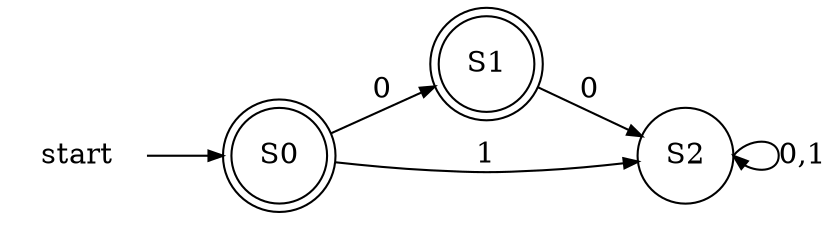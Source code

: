 digraph finite_state_machine {
// 	fontname="Helvetica,Arial,sans-serif"
// 	node [fontname="Helvetica,Arial,sans-serif"]
// 	edge [fontname="Helvetica,Arial,sans-serif"]
    //layout="neato"
	rankdir=LR;
	node [shape = doublecircle]; S0; S1;
	node [shape = circle];
	start [color="white"]
	start->S0 [arrowsize=0.7, len=2]
	S0 -> S1 [label = "0", arrowsize=0.7, len=2];
	S1 -> S2 [label = "0", arrowsize=0.7, len=2];
	S2:e-> S2:e [label = "0,1", arrowsize=0.7, len=2];
	S0 -> S2 [label = "1", arrowsize=0.7, len=2];
}
